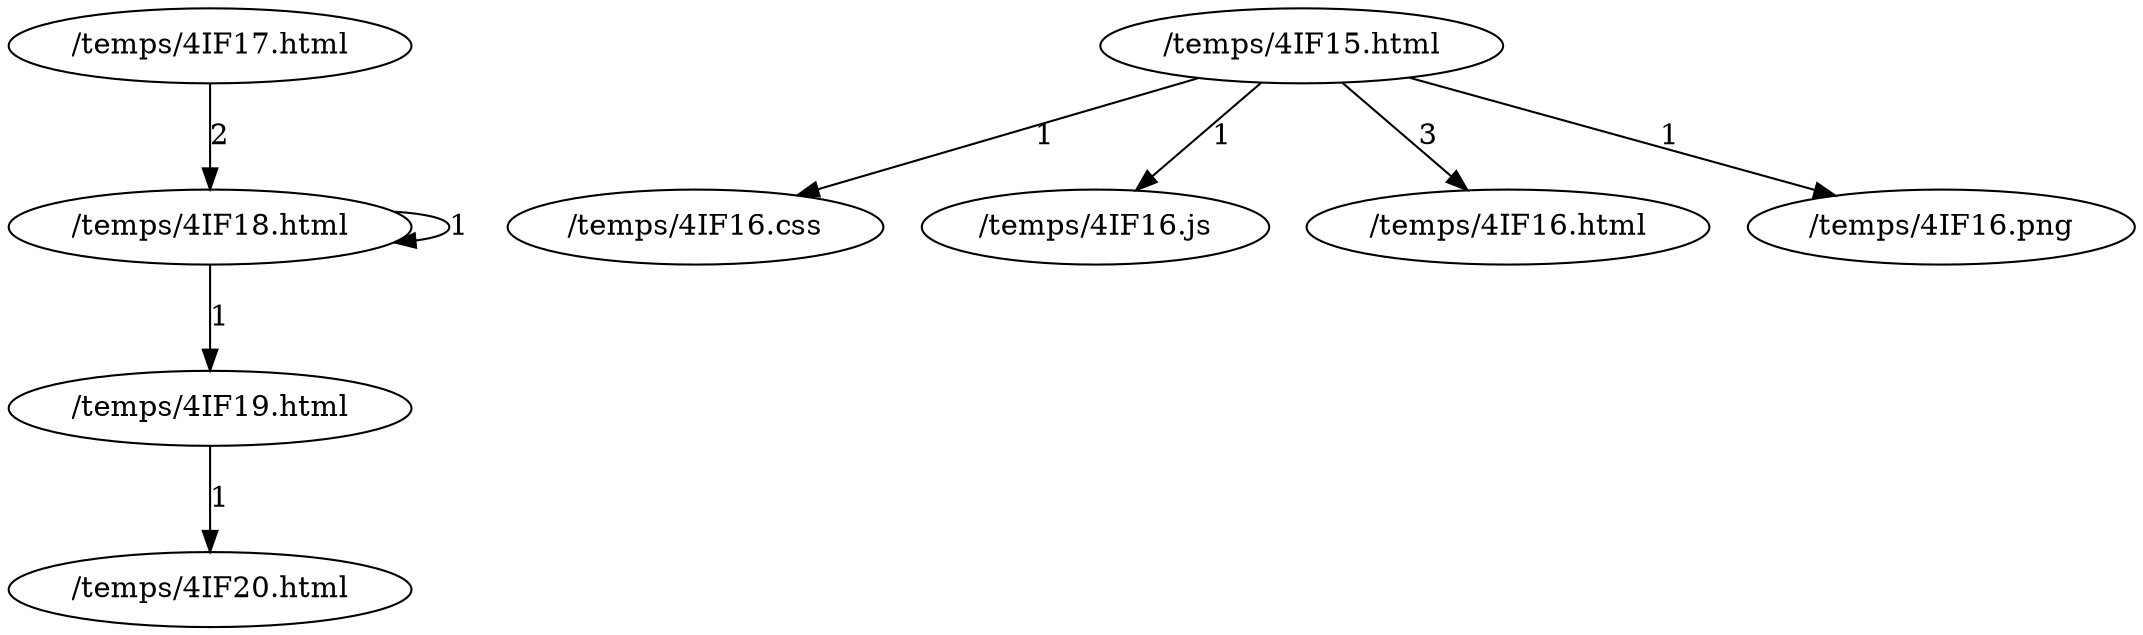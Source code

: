 digraph {
node0[label="/temps/4IF19.html"];
node1[label="/temps/4IF20.html"];
node0 -> node1 [label="1"];
node2[label="/temps/4IF18.html"];
node2 -> node0 [label="1"];
node2 -> node2 [label="1"];
node3[label="/temps/4IF17.html"];
node3 -> node2 [label="2"];
node4[label="/temps/4IF15.html"];
node5[label="/temps/4IF16.css"];
node4 -> node5 [label="1"];
node6[label="/temps/4IF16.js"];
node4 -> node6 [label="1"];
node7[label="/temps/4IF16.html"];
node4 -> node7 [label="3"];
node8[label="/temps/4IF16.png"];
node4 -> node8 [label="1"];
}